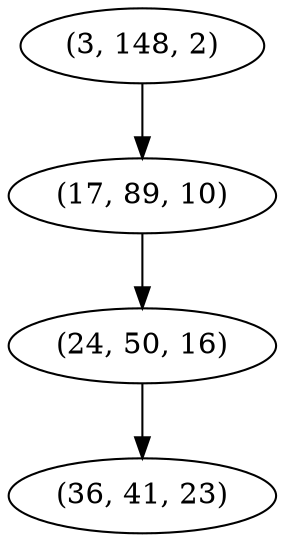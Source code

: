digraph tree {
    "(3, 148, 2)";
    "(17, 89, 10)";
    "(24, 50, 16)";
    "(36, 41, 23)";
    "(3, 148, 2)" -> "(17, 89, 10)";
    "(17, 89, 10)" -> "(24, 50, 16)";
    "(24, 50, 16)" -> "(36, 41, 23)";
}
